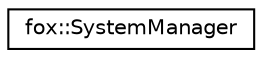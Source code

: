 digraph "Graphical Class Hierarchy"
{
 // LATEX_PDF_SIZE
  edge [fontname="Helvetica",fontsize="10",labelfontname="Helvetica",labelfontsize="10"];
  node [fontname="Helvetica",fontsize="10",shape=record];
  rankdir="LR";
  Node0 [label="fox::SystemManager",height=0.2,width=0.4,color="black", fillcolor="white", style="filled",URL="$classfox_1_1SystemManager.html",tooltip=" "];
}
